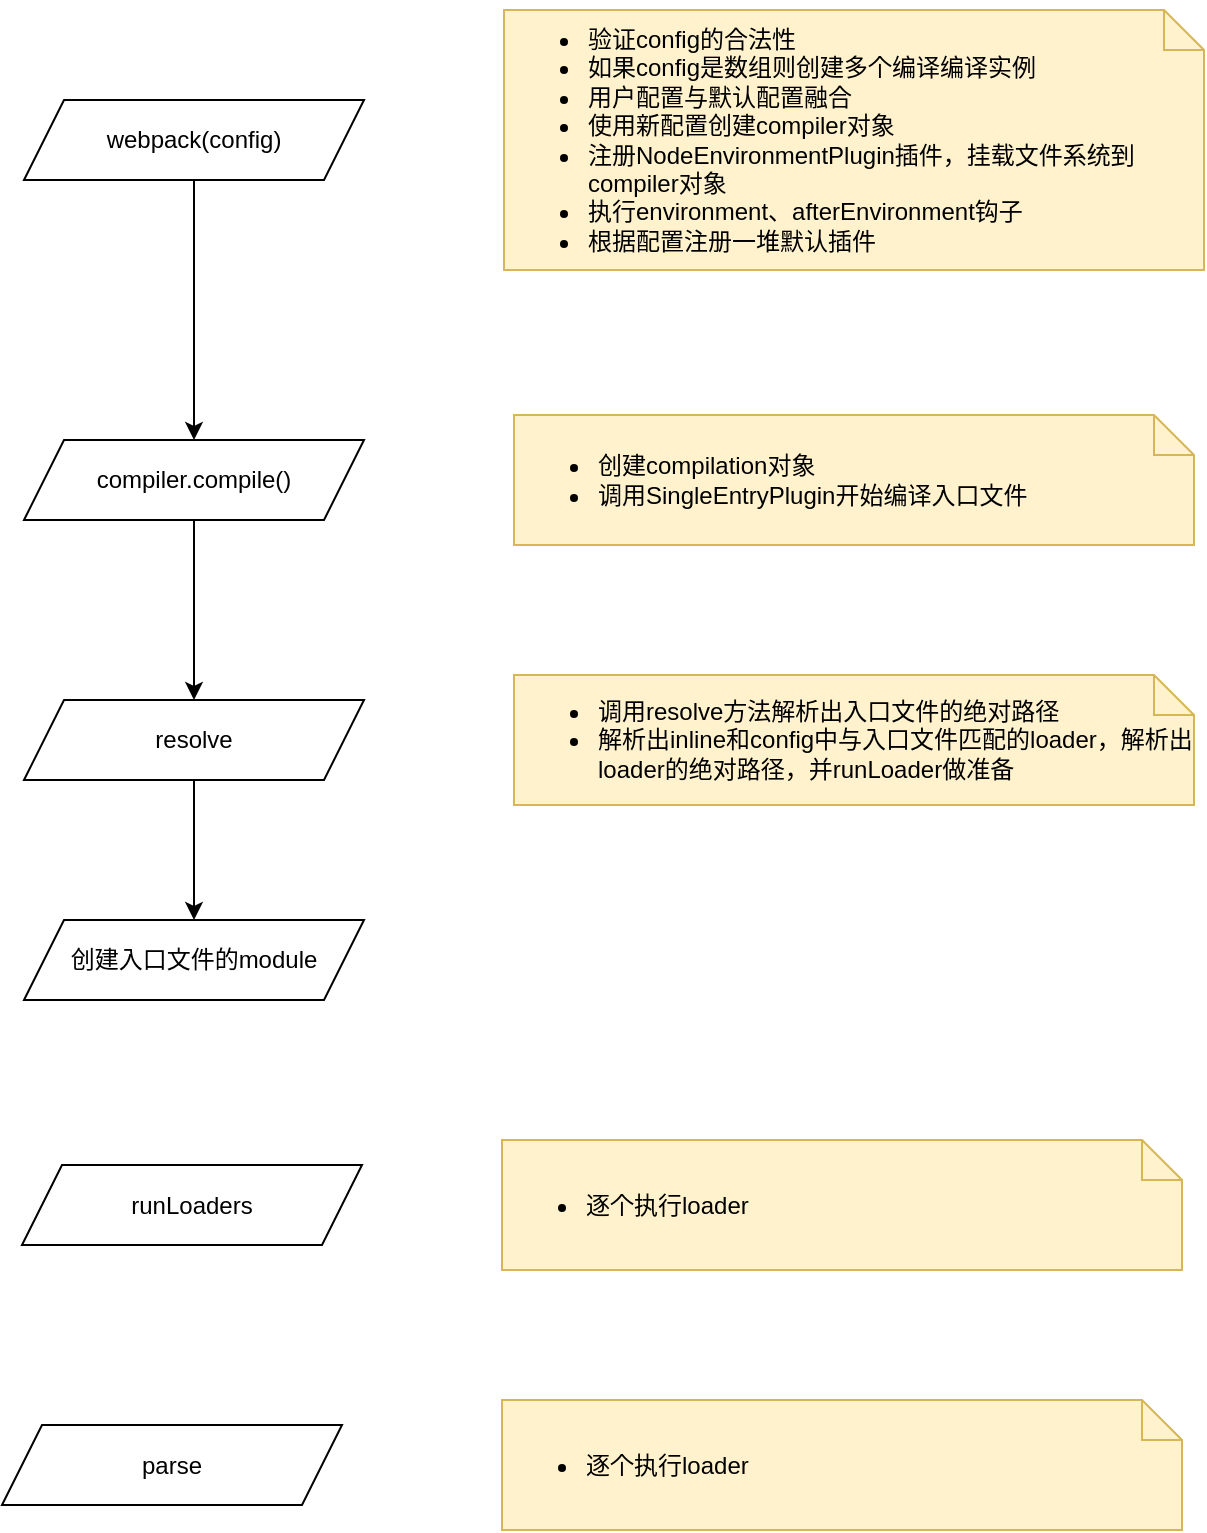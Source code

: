 <mxfile version="14.0.5" type="github">
  <diagram id="ja0M6DlM9jikA0aGTMc_" name="Page-1">
    <mxGraphModel dx="890" dy="611" grid="1" gridSize="10" guides="1" tooltips="1" connect="1" arrows="1" fold="1" page="1" pageScale="1" pageWidth="827" pageHeight="1169" math="0" shadow="0">
      <root>
        <mxCell id="0" />
        <mxCell id="1" parent="0" />
        <mxCell id="teUQ7k3h2MQdNr8YWL-4-5" style="edgeStyle=orthogonalEdgeStyle;rounded=0;orthogonalLoop=1;jettySize=auto;html=1;entryX=0.5;entryY=0;entryDx=0;entryDy=0;" edge="1" parent="1" source="teUQ7k3h2MQdNr8YWL-4-1" target="teUQ7k3h2MQdNr8YWL-4-4">
          <mxGeometry relative="1" as="geometry" />
        </mxCell>
        <mxCell id="teUQ7k3h2MQdNr8YWL-4-1" value="webpack(config)" style="shape=parallelogram;perimeter=parallelogramPerimeter;whiteSpace=wrap;html=1;fixedSize=1;" vertex="1" parent="1">
          <mxGeometry x="130" y="110" width="170" height="40" as="geometry" />
        </mxCell>
        <mxCell id="teUQ7k3h2MQdNr8YWL-4-3" value="&lt;ul&gt;&lt;li&gt;&lt;span&gt;验证config的合法性&lt;/span&gt;&lt;/li&gt;&lt;li&gt;&lt;span&gt;如果config是数组则创建多个编译编译实例&lt;/span&gt;&lt;/li&gt;&lt;li&gt;&lt;span&gt;用户配置与默认配置融合&lt;/span&gt;&lt;/li&gt;&lt;li&gt;&lt;span&gt;使用新配置创建compiler对象&lt;/span&gt;&lt;/li&gt;&lt;li&gt;注册NodeEnvironmentPlugin插件，挂载文件系统到compiler对象&lt;/li&gt;&lt;li&gt;执行environment、afterEnvironment钩子&lt;/li&gt;&lt;li&gt;根据配置注册一堆默认插件&lt;/li&gt;&lt;/ul&gt;" style="shape=note;size=20;whiteSpace=wrap;html=1;fillColor=#fff2cc;strokeColor=#d6b656;align=left;" vertex="1" parent="1">
          <mxGeometry x="370" y="65" width="350" height="130" as="geometry" />
        </mxCell>
        <mxCell id="teUQ7k3h2MQdNr8YWL-4-10" style="edgeStyle=orthogonalEdgeStyle;rounded=0;orthogonalLoop=1;jettySize=auto;html=1;entryX=0.5;entryY=0;entryDx=0;entryDy=0;" edge="1" parent="1" source="teUQ7k3h2MQdNr8YWL-4-4" target="teUQ7k3h2MQdNr8YWL-4-7">
          <mxGeometry relative="1" as="geometry" />
        </mxCell>
        <mxCell id="teUQ7k3h2MQdNr8YWL-4-4" value="compiler.compile()" style="shape=parallelogram;perimeter=parallelogramPerimeter;whiteSpace=wrap;html=1;fixedSize=1;" vertex="1" parent="1">
          <mxGeometry x="130" y="280" width="170" height="40" as="geometry" />
        </mxCell>
        <mxCell id="teUQ7k3h2MQdNr8YWL-4-6" value="&lt;ul&gt;&lt;li&gt;创建compilation对象&lt;/li&gt;&lt;li&gt;调用SingleEntryPlugin开始编译入口文件&lt;/li&gt;&lt;/ul&gt;" style="shape=note;size=20;whiteSpace=wrap;html=1;fillColor=#fff2cc;strokeColor=#d6b656;align=left;" vertex="1" parent="1">
          <mxGeometry x="375" y="267.5" width="340" height="65" as="geometry" />
        </mxCell>
        <mxCell id="teUQ7k3h2MQdNr8YWL-4-16" style="edgeStyle=orthogonalEdgeStyle;rounded=0;orthogonalLoop=1;jettySize=auto;html=1;entryX=0.5;entryY=0;entryDx=0;entryDy=0;" edge="1" parent="1" source="teUQ7k3h2MQdNr8YWL-4-7" target="teUQ7k3h2MQdNr8YWL-4-15">
          <mxGeometry relative="1" as="geometry" />
        </mxCell>
        <mxCell id="teUQ7k3h2MQdNr8YWL-4-7" value="resolve" style="shape=parallelogram;perimeter=parallelogramPerimeter;whiteSpace=wrap;html=1;fixedSize=1;" vertex="1" parent="1">
          <mxGeometry x="130" y="410" width="170" height="40" as="geometry" />
        </mxCell>
        <mxCell id="teUQ7k3h2MQdNr8YWL-4-8" value="&lt;ul&gt;&lt;li&gt;调用resolve方法解析出入口文件的绝对路径&lt;/li&gt;&lt;li&gt;解析出inline和config中与入口文件匹配的loader，解析出loader的绝对路径，并runLoader做准备&lt;/li&gt;&lt;/ul&gt;" style="shape=note;size=20;whiteSpace=wrap;html=1;fillColor=#fff2cc;strokeColor=#d6b656;align=left;" vertex="1" parent="1">
          <mxGeometry x="375" y="397.5" width="340" height="65" as="geometry" />
        </mxCell>
        <mxCell id="teUQ7k3h2MQdNr8YWL-4-11" value="runLoaders" style="shape=parallelogram;perimeter=parallelogramPerimeter;whiteSpace=wrap;html=1;fixedSize=1;" vertex="1" parent="1">
          <mxGeometry x="129" y="642.5" width="170" height="40" as="geometry" />
        </mxCell>
        <mxCell id="teUQ7k3h2MQdNr8YWL-4-12" value="&lt;ul&gt;&lt;li&gt;逐个执行loader&lt;/li&gt;&lt;/ul&gt;" style="shape=note;size=20;whiteSpace=wrap;html=1;fillColor=#fff2cc;strokeColor=#d6b656;align=left;" vertex="1" parent="1">
          <mxGeometry x="369" y="630" width="340" height="65" as="geometry" />
        </mxCell>
        <mxCell id="teUQ7k3h2MQdNr8YWL-4-13" value="parse" style="shape=parallelogram;perimeter=parallelogramPerimeter;whiteSpace=wrap;html=1;fixedSize=1;" vertex="1" parent="1">
          <mxGeometry x="119" y="772.5" width="170" height="40" as="geometry" />
        </mxCell>
        <mxCell id="teUQ7k3h2MQdNr8YWL-4-14" value="&lt;ul&gt;&lt;li&gt;逐个执行loader&lt;/li&gt;&lt;/ul&gt;" style="shape=note;size=20;whiteSpace=wrap;html=1;fillColor=#fff2cc;strokeColor=#d6b656;align=left;" vertex="1" parent="1">
          <mxGeometry x="369" y="760" width="340" height="65" as="geometry" />
        </mxCell>
        <mxCell id="teUQ7k3h2MQdNr8YWL-4-15" value="创建入口文件的module" style="shape=parallelogram;perimeter=parallelogramPerimeter;whiteSpace=wrap;html=1;fixedSize=1;" vertex="1" parent="1">
          <mxGeometry x="130" y="520" width="170" height="40" as="geometry" />
        </mxCell>
      </root>
    </mxGraphModel>
  </diagram>
</mxfile>
